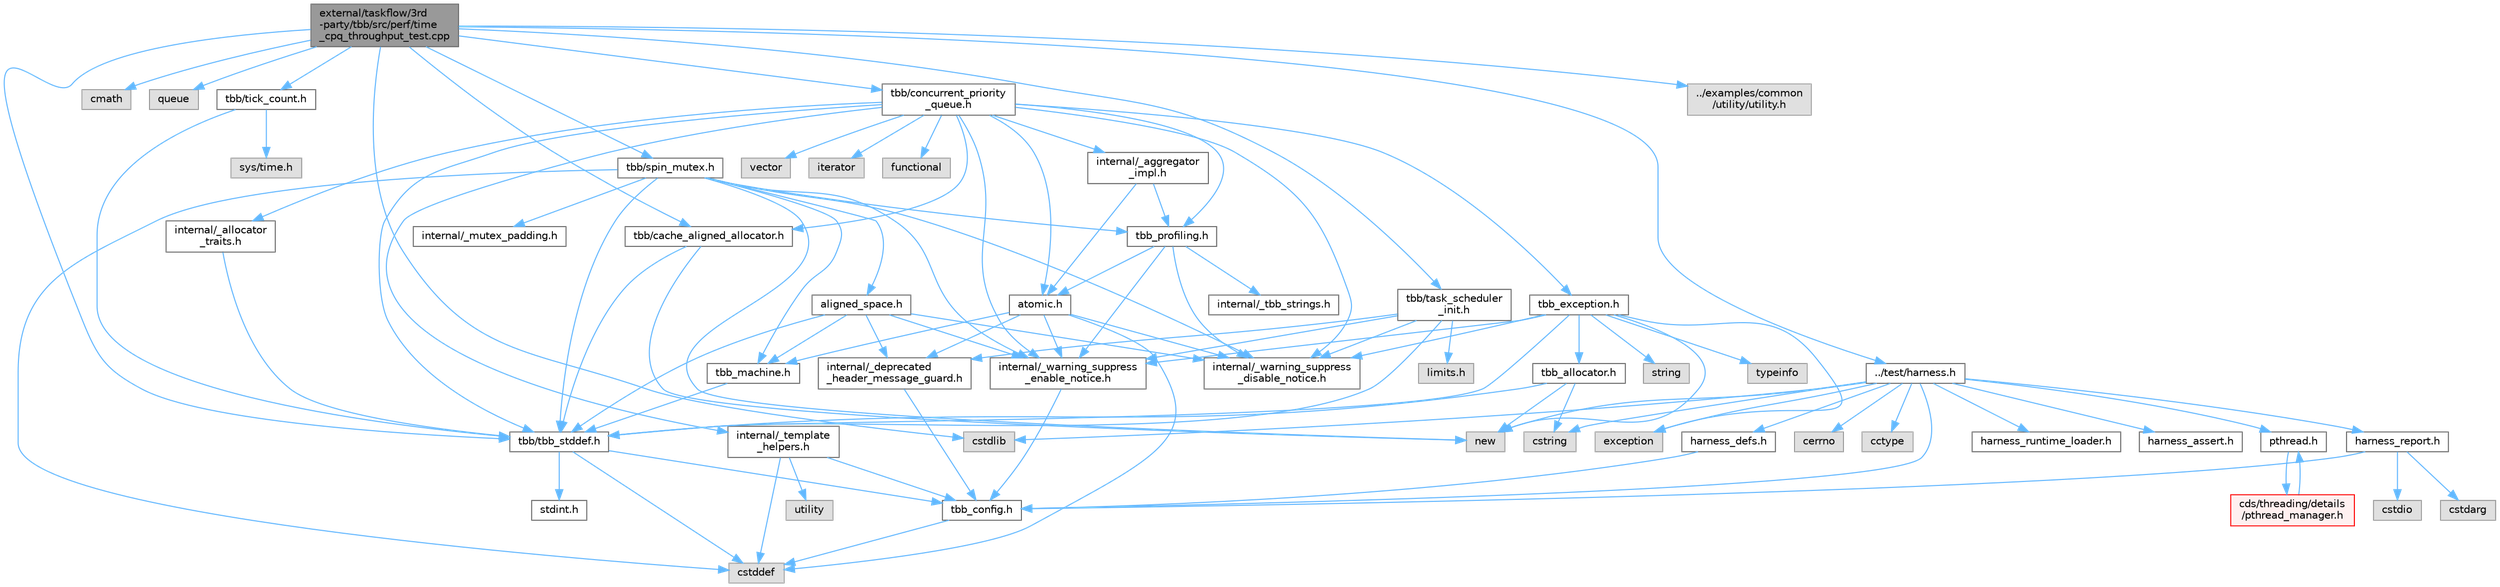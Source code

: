 digraph "external/taskflow/3rd-party/tbb/src/perf/time_cpq_throughput_test.cpp"
{
 // LATEX_PDF_SIZE
  bgcolor="transparent";
  edge [fontname=Helvetica,fontsize=10,labelfontname=Helvetica,labelfontsize=10];
  node [fontname=Helvetica,fontsize=10,shape=box,height=0.2,width=0.4];
  Node1 [id="Node000001",label="external/taskflow/3rd\l-party/tbb/src/perf/time\l_cpq_throughput_test.cpp",height=0.2,width=0.4,color="gray40", fillcolor="grey60", style="filled", fontcolor="black",tooltip=" "];
  Node1 -> Node2 [id="edge99_Node000001_Node000002",color="steelblue1",style="solid",tooltip=" "];
  Node2 [id="Node000002",label="cstdlib",height=0.2,width=0.4,color="grey60", fillcolor="#E0E0E0", style="filled",tooltip=" "];
  Node1 -> Node3 [id="edge100_Node000001_Node000003",color="steelblue1",style="solid",tooltip=" "];
  Node3 [id="Node000003",label="cmath",height=0.2,width=0.4,color="grey60", fillcolor="#E0E0E0", style="filled",tooltip=" "];
  Node1 -> Node4 [id="edge101_Node000001_Node000004",color="steelblue1",style="solid",tooltip=" "];
  Node4 [id="Node000004",label="queue",height=0.2,width=0.4,color="grey60", fillcolor="#E0E0E0", style="filled",tooltip=" "];
  Node1 -> Node5 [id="edge102_Node000001_Node000005",color="steelblue1",style="solid",tooltip=" "];
  Node5 [id="Node000005",label="tbb/tbb_stddef.h",height=0.2,width=0.4,color="grey40", fillcolor="white", style="filled",URL="$tbb__stddef_8h.html",tooltip=" "];
  Node5 -> Node6 [id="edge103_Node000005_Node000006",color="steelblue1",style="solid",tooltip=" "];
  Node6 [id="Node000006",label="tbb_config.h",height=0.2,width=0.4,color="grey40", fillcolor="white", style="filled",URL="$tbb__config_8h.html",tooltip=" "];
  Node6 -> Node7 [id="edge104_Node000006_Node000007",color="steelblue1",style="solid",tooltip=" "];
  Node7 [id="Node000007",label="cstddef",height=0.2,width=0.4,color="grey60", fillcolor="#E0E0E0", style="filled",tooltip=" "];
  Node5 -> Node7 [id="edge105_Node000005_Node000007",color="steelblue1",style="solid",tooltip=" "];
  Node5 -> Node8 [id="edge106_Node000005_Node000008",color="steelblue1",style="solid",tooltip=" "];
  Node8 [id="Node000008",label="stdint.h",height=0.2,width=0.4,color="grey40", fillcolor="white", style="filled",URL="$stdint_8h.html",tooltip=" "];
  Node1 -> Node9 [id="edge107_Node000001_Node000009",color="steelblue1",style="solid",tooltip=" "];
  Node9 [id="Node000009",label="tbb/spin_mutex.h",height=0.2,width=0.4,color="grey40", fillcolor="white", style="filled",URL="$external_2taskflow_23rd-party_2tbb_2include_2tbb_2spin__mutex_8h.html",tooltip=" "];
  Node9 -> Node10 [id="edge108_Node000009_Node000010",color="steelblue1",style="solid",tooltip=" "];
  Node10 [id="Node000010",label="internal/_warning_suppress\l_enable_notice.h",height=0.2,width=0.4,color="grey40", fillcolor="white", style="filled",URL="$__warning__suppress__enable__notice_8h.html",tooltip=" "];
  Node10 -> Node6 [id="edge109_Node000010_Node000006",color="steelblue1",style="solid",tooltip=" "];
  Node9 -> Node7 [id="edge110_Node000009_Node000007",color="steelblue1",style="solid",tooltip=" "];
  Node9 -> Node11 [id="edge111_Node000009_Node000011",color="steelblue1",style="solid",tooltip=" "];
  Node11 [id="Node000011",label="new",height=0.2,width=0.4,color="grey60", fillcolor="#E0E0E0", style="filled",tooltip=" "];
  Node9 -> Node12 [id="edge112_Node000009_Node000012",color="steelblue1",style="solid",tooltip=" "];
  Node12 [id="Node000012",label="aligned_space.h",height=0.2,width=0.4,color="grey40", fillcolor="white", style="filled",URL="$aligned__space_8h.html",tooltip=" "];
  Node12 -> Node13 [id="edge113_Node000012_Node000013",color="steelblue1",style="solid",tooltip=" "];
  Node13 [id="Node000013",label="internal/_deprecated\l_header_message_guard.h",height=0.2,width=0.4,color="grey40", fillcolor="white", style="filled",URL="$__deprecated__header__message__guard_8h.html",tooltip=" "];
  Node13 -> Node6 [id="edge114_Node000013_Node000006",color="steelblue1",style="solid",tooltip=" "];
  Node12 -> Node10 [id="edge115_Node000012_Node000010",color="steelblue1",style="solid",tooltip=" "];
  Node12 -> Node5 [id="edge116_Node000012_Node000005",color="steelblue1",style="solid",tooltip=" "];
  Node12 -> Node14 [id="edge117_Node000012_Node000014",color="steelblue1",style="solid",tooltip=" "];
  Node14 [id="Node000014",label="tbb_machine.h",height=0.2,width=0.4,color="grey40", fillcolor="white", style="filled",URL="$tbb__machine_8h.html",tooltip=" "];
  Node14 -> Node5 [id="edge118_Node000014_Node000005",color="steelblue1",style="solid",tooltip=" "];
  Node12 -> Node15 [id="edge119_Node000012_Node000015",color="steelblue1",style="solid",tooltip=" "];
  Node15 [id="Node000015",label="internal/_warning_suppress\l_disable_notice.h",height=0.2,width=0.4,color="grey40", fillcolor="white", style="filled",URL="$__warning__suppress__disable__notice_8h.html",tooltip=" "];
  Node9 -> Node5 [id="edge120_Node000009_Node000005",color="steelblue1",style="solid",tooltip=" "];
  Node9 -> Node14 [id="edge121_Node000009_Node000014",color="steelblue1",style="solid",tooltip=" "];
  Node9 -> Node16 [id="edge122_Node000009_Node000016",color="steelblue1",style="solid",tooltip=" "];
  Node16 [id="Node000016",label="tbb_profiling.h",height=0.2,width=0.4,color="grey40", fillcolor="white", style="filled",URL="$tbb__profiling_8h.html",tooltip=" "];
  Node16 -> Node10 [id="edge123_Node000016_Node000010",color="steelblue1",style="solid",tooltip=" "];
  Node16 -> Node17 [id="edge124_Node000016_Node000017",color="steelblue1",style="solid",tooltip=" "];
  Node17 [id="Node000017",label="internal/_tbb_strings.h",height=0.2,width=0.4,color="grey40", fillcolor="white", style="filled",URL="$__tbb__strings_8h.html",tooltip=" "];
  Node16 -> Node18 [id="edge125_Node000016_Node000018",color="steelblue1",style="solid",tooltip=" "];
  Node18 [id="Node000018",label="atomic.h",height=0.2,width=0.4,color="grey40", fillcolor="white", style="filled",URL="$external_2taskflow_23rd-party_2tbb_2include_2tbb_2atomic_8h.html",tooltip=" "];
  Node18 -> Node13 [id="edge126_Node000018_Node000013",color="steelblue1",style="solid",tooltip=" "];
  Node18 -> Node10 [id="edge127_Node000018_Node000010",color="steelblue1",style="solid",tooltip=" "];
  Node18 -> Node7 [id="edge128_Node000018_Node000007",color="steelblue1",style="solid",tooltip=" "];
  Node18 -> Node14 [id="edge129_Node000018_Node000014",color="steelblue1",style="solid",tooltip=" "];
  Node18 -> Node15 [id="edge130_Node000018_Node000015",color="steelblue1",style="solid",tooltip=" "];
  Node16 -> Node15 [id="edge131_Node000016_Node000015",color="steelblue1",style="solid",tooltip=" "];
  Node9 -> Node19 [id="edge132_Node000009_Node000019",color="steelblue1",style="solid",tooltip=" "];
  Node19 [id="Node000019",label="internal/_mutex_padding.h",height=0.2,width=0.4,color="grey40", fillcolor="white", style="filled",URL="$__mutex__padding_8h.html",tooltip=" "];
  Node9 -> Node15 [id="edge133_Node000009_Node000015",color="steelblue1",style="solid",tooltip=" "];
  Node1 -> Node20 [id="edge134_Node000001_Node000020",color="steelblue1",style="solid",tooltip=" "];
  Node20 [id="Node000020",label="tbb/task_scheduler\l_init.h",height=0.2,width=0.4,color="grey40", fillcolor="white", style="filled",URL="$task__scheduler__init_8h.html",tooltip=" "];
  Node20 -> Node13 [id="edge135_Node000020_Node000013",color="steelblue1",style="solid",tooltip=" "];
  Node20 -> Node10 [id="edge136_Node000020_Node000010",color="steelblue1",style="solid",tooltip=" "];
  Node20 -> Node5 [id="edge137_Node000020_Node000005",color="steelblue1",style="solid",tooltip=" "];
  Node20 -> Node21 [id="edge138_Node000020_Node000021",color="steelblue1",style="solid",tooltip=" "];
  Node21 [id="Node000021",label="limits.h",height=0.2,width=0.4,color="grey60", fillcolor="#E0E0E0", style="filled",tooltip=" "];
  Node20 -> Node15 [id="edge139_Node000020_Node000015",color="steelblue1",style="solid",tooltip=" "];
  Node1 -> Node22 [id="edge140_Node000001_Node000022",color="steelblue1",style="solid",tooltip=" "];
  Node22 [id="Node000022",label="tbb/tick_count.h",height=0.2,width=0.4,color="grey40", fillcolor="white", style="filled",URL="$tick__count_8h.html",tooltip=" "];
  Node22 -> Node5 [id="edge141_Node000022_Node000005",color="steelblue1",style="solid",tooltip=" "];
  Node22 -> Node23 [id="edge142_Node000022_Node000023",color="steelblue1",style="solid",tooltip=" "];
  Node23 [id="Node000023",label="sys/time.h",height=0.2,width=0.4,color="grey60", fillcolor="#E0E0E0", style="filled",tooltip=" "];
  Node1 -> Node24 [id="edge143_Node000001_Node000024",color="steelblue1",style="solid",tooltip=" "];
  Node24 [id="Node000024",label="tbb/cache_aligned_allocator.h",height=0.2,width=0.4,color="grey40", fillcolor="white", style="filled",URL="$cache__aligned__allocator_8h.html",tooltip=" "];
  Node24 -> Node11 [id="edge144_Node000024_Node000011",color="steelblue1",style="solid",tooltip=" "];
  Node24 -> Node5 [id="edge145_Node000024_Node000005",color="steelblue1",style="solid",tooltip=" "];
  Node1 -> Node25 [id="edge146_Node000001_Node000025",color="steelblue1",style="solid",tooltip=" "];
  Node25 [id="Node000025",label="tbb/concurrent_priority\l_queue.h",height=0.2,width=0.4,color="grey40", fillcolor="white", style="filled",URL="$concurrent__priority__queue_8h.html",tooltip=" "];
  Node25 -> Node10 [id="edge147_Node000025_Node000010",color="steelblue1",style="solid",tooltip=" "];
  Node25 -> Node18 [id="edge148_Node000025_Node000018",color="steelblue1",style="solid",tooltip=" "];
  Node25 -> Node24 [id="edge149_Node000025_Node000024",color="steelblue1",style="solid",tooltip=" "];
  Node25 -> Node26 [id="edge150_Node000025_Node000026",color="steelblue1",style="solid",tooltip=" "];
  Node26 [id="Node000026",label="tbb_exception.h",height=0.2,width=0.4,color="grey40", fillcolor="white", style="filled",URL="$tbb__exception_8h.html",tooltip=" "];
  Node26 -> Node10 [id="edge151_Node000026_Node000010",color="steelblue1",style="solid",tooltip=" "];
  Node26 -> Node5 [id="edge152_Node000026_Node000005",color="steelblue1",style="solid",tooltip=" "];
  Node26 -> Node27 [id="edge153_Node000026_Node000027",color="steelblue1",style="solid",tooltip=" "];
  Node27 [id="Node000027",label="exception",height=0.2,width=0.4,color="grey60", fillcolor="#E0E0E0", style="filled",tooltip=" "];
  Node26 -> Node11 [id="edge154_Node000026_Node000011",color="steelblue1",style="solid",tooltip=" "];
  Node26 -> Node28 [id="edge155_Node000026_Node000028",color="steelblue1",style="solid",tooltip=" "];
  Node28 [id="Node000028",label="string",height=0.2,width=0.4,color="grey60", fillcolor="#E0E0E0", style="filled",tooltip=" "];
  Node26 -> Node29 [id="edge156_Node000026_Node000029",color="steelblue1",style="solid",tooltip=" "];
  Node29 [id="Node000029",label="tbb_allocator.h",height=0.2,width=0.4,color="grey40", fillcolor="white", style="filled",URL="$tbb__allocator_8h.html",tooltip=" "];
  Node29 -> Node5 [id="edge157_Node000029_Node000005",color="steelblue1",style="solid",tooltip=" "];
  Node29 -> Node11 [id="edge158_Node000029_Node000011",color="steelblue1",style="solid",tooltip=" "];
  Node29 -> Node30 [id="edge159_Node000029_Node000030",color="steelblue1",style="solid",tooltip=" "];
  Node30 [id="Node000030",label="cstring",height=0.2,width=0.4,color="grey60", fillcolor="#E0E0E0", style="filled",tooltip=" "];
  Node26 -> Node31 [id="edge160_Node000026_Node000031",color="steelblue1",style="solid",tooltip=" "];
  Node31 [id="Node000031",label="typeinfo",height=0.2,width=0.4,color="grey60", fillcolor="#E0E0E0", style="filled",tooltip=" "];
  Node26 -> Node15 [id="edge161_Node000026_Node000015",color="steelblue1",style="solid",tooltip=" "];
  Node25 -> Node5 [id="edge162_Node000025_Node000005",color="steelblue1",style="solid",tooltip=" "];
  Node25 -> Node16 [id="edge163_Node000025_Node000016",color="steelblue1",style="solid",tooltip=" "];
  Node25 -> Node32 [id="edge164_Node000025_Node000032",color="steelblue1",style="solid",tooltip=" "];
  Node32 [id="Node000032",label="internal/_aggregator\l_impl.h",height=0.2,width=0.4,color="grey40", fillcolor="white", style="filled",URL="$__aggregator__impl_8h.html",tooltip=" "];
  Node32 -> Node18 [id="edge165_Node000032_Node000018",color="steelblue1",style="solid",tooltip=" "];
  Node32 -> Node16 [id="edge166_Node000032_Node000016",color="steelblue1",style="solid",tooltip=" "];
  Node25 -> Node33 [id="edge167_Node000025_Node000033",color="steelblue1",style="solid",tooltip=" "];
  Node33 [id="Node000033",label="internal/_template\l_helpers.h",height=0.2,width=0.4,color="grey40", fillcolor="white", style="filled",URL="$__template__helpers_8h.html",tooltip=" "];
  Node33 -> Node34 [id="edge168_Node000033_Node000034",color="steelblue1",style="solid",tooltip=" "];
  Node34 [id="Node000034",label="utility",height=0.2,width=0.4,color="grey60", fillcolor="#E0E0E0", style="filled",tooltip=" "];
  Node33 -> Node7 [id="edge169_Node000033_Node000007",color="steelblue1",style="solid",tooltip=" "];
  Node33 -> Node6 [id="edge170_Node000033_Node000006",color="steelblue1",style="solid",tooltip=" "];
  Node25 -> Node35 [id="edge171_Node000025_Node000035",color="steelblue1",style="solid",tooltip=" "];
  Node35 [id="Node000035",label="internal/_allocator\l_traits.h",height=0.2,width=0.4,color="grey40", fillcolor="white", style="filled",URL="$__allocator__traits_8h.html",tooltip=" "];
  Node35 -> Node5 [id="edge172_Node000035_Node000005",color="steelblue1",style="solid",tooltip=" "];
  Node25 -> Node36 [id="edge173_Node000025_Node000036",color="steelblue1",style="solid",tooltip=" "];
  Node36 [id="Node000036",label="vector",height=0.2,width=0.4,color="grey60", fillcolor="#E0E0E0", style="filled",tooltip=" "];
  Node25 -> Node37 [id="edge174_Node000025_Node000037",color="steelblue1",style="solid",tooltip=" "];
  Node37 [id="Node000037",label="iterator",height=0.2,width=0.4,color="grey60", fillcolor="#E0E0E0", style="filled",tooltip=" "];
  Node25 -> Node38 [id="edge175_Node000025_Node000038",color="steelblue1",style="solid",tooltip=" "];
  Node38 [id="Node000038",label="functional",height=0.2,width=0.4,color="grey60", fillcolor="#E0E0E0", style="filled",tooltip=" "];
  Node25 -> Node15 [id="edge176_Node000025_Node000015",color="steelblue1",style="solid",tooltip=" "];
  Node1 -> Node39 [id="edge177_Node000001_Node000039",color="steelblue1",style="solid",tooltip=" "];
  Node39 [id="Node000039",label="../test/harness.h",height=0.2,width=0.4,color="grey40", fillcolor="white", style="filled",URL="$harness_8h.html",tooltip=" "];
  Node39 -> Node6 [id="edge178_Node000039_Node000006",color="steelblue1",style="solid",tooltip=" "];
  Node39 -> Node40 [id="edge179_Node000039_Node000040",color="steelblue1",style="solid",tooltip=" "];
  Node40 [id="Node000040",label="harness_defs.h",height=0.2,width=0.4,color="grey40", fillcolor="white", style="filled",URL="$harness__defs_8h.html",tooltip=" "];
  Node40 -> Node6 [id="edge180_Node000040_Node000006",color="steelblue1",style="solid",tooltip=" "];
  Node39 -> Node2 [id="edge181_Node000039_Node000002",color="steelblue1",style="solid",tooltip=" "];
  Node39 -> Node30 [id="edge182_Node000039_Node000030",color="steelblue1",style="solid",tooltip=" "];
  Node39 -> Node41 [id="edge183_Node000039_Node000041",color="steelblue1",style="solid",tooltip=" "];
  Node41 [id="Node000041",label="cerrno",height=0.2,width=0.4,color="grey60", fillcolor="#E0E0E0", style="filled",tooltip=" "];
  Node39 -> Node42 [id="edge184_Node000039_Node000042",color="steelblue1",style="solid",tooltip=" "];
  Node42 [id="Node000042",label="cctype",height=0.2,width=0.4,color="grey60", fillcolor="#E0E0E0", style="filled",tooltip=" "];
  Node39 -> Node11 [id="edge185_Node000039_Node000011",color="steelblue1",style="solid",tooltip=" "];
  Node39 -> Node43 [id="edge186_Node000039_Node000043",color="steelblue1",style="solid",tooltip=" "];
  Node43 [id="Node000043",label="pthread.h",height=0.2,width=0.4,color="grey40", fillcolor="white", style="filled",URL="$pthread_8h.html",tooltip=" "];
  Node43 -> Node44 [id="edge187_Node000043_Node000044",color="steelblue1",style="solid",tooltip=" "];
  Node44 [id="Node000044",label="cds/threading/details\l/pthread_manager.h",height=0.2,width=0.4,color="red", fillcolor="#FFF0F0", style="filled",URL="$pthread__manager_8h.html",tooltip=" "];
  Node44 -> Node43 [id="edge188_Node000044_Node000043",color="steelblue1",style="solid",tooltip=" "];
  Node39 -> Node86 [id="edge189_Node000039_Node000086",color="steelblue1",style="solid",tooltip=" "];
  Node86 [id="Node000086",label="harness_runtime_loader.h",height=0.2,width=0.4,color="grey40", fillcolor="white", style="filled",URL="$harness__runtime__loader_8h.html",tooltip=" "];
  Node39 -> Node87 [id="edge190_Node000039_Node000087",color="steelblue1",style="solid",tooltip=" "];
  Node87 [id="Node000087",label="harness_report.h",height=0.2,width=0.4,color="grey40", fillcolor="white", style="filled",URL="$harness__report_8h.html",tooltip=" "];
  Node87 -> Node88 [id="edge191_Node000087_Node000088",color="steelblue1",style="solid",tooltip=" "];
  Node88 [id="Node000088",label="cstdio",height=0.2,width=0.4,color="grey60", fillcolor="#E0E0E0", style="filled",tooltip=" "];
  Node87 -> Node89 [id="edge192_Node000087_Node000089",color="steelblue1",style="solid",tooltip=" "];
  Node89 [id="Node000089",label="cstdarg",height=0.2,width=0.4,color="grey60", fillcolor="#E0E0E0", style="filled",tooltip=" "];
  Node87 -> Node6 [id="edge193_Node000087_Node000006",color="steelblue1",style="solid",tooltip=" "];
  Node39 -> Node27 [id="edge194_Node000039_Node000027",color="steelblue1",style="solid",tooltip=" "];
  Node39 -> Node90 [id="edge195_Node000039_Node000090",color="steelblue1",style="solid",tooltip=" "];
  Node90 [id="Node000090",label="harness_assert.h",height=0.2,width=0.4,color="grey40", fillcolor="white", style="filled",URL="$harness__assert_8h.html",tooltip=" "];
  Node1 -> Node91 [id="edge196_Node000001_Node000091",color="steelblue1",style="solid",tooltip=" "];
  Node91 [id="Node000091",label="../examples/common\l/utility/utility.h",height=0.2,width=0.4,color="grey60", fillcolor="#E0E0E0", style="filled",tooltip=" "];
}

